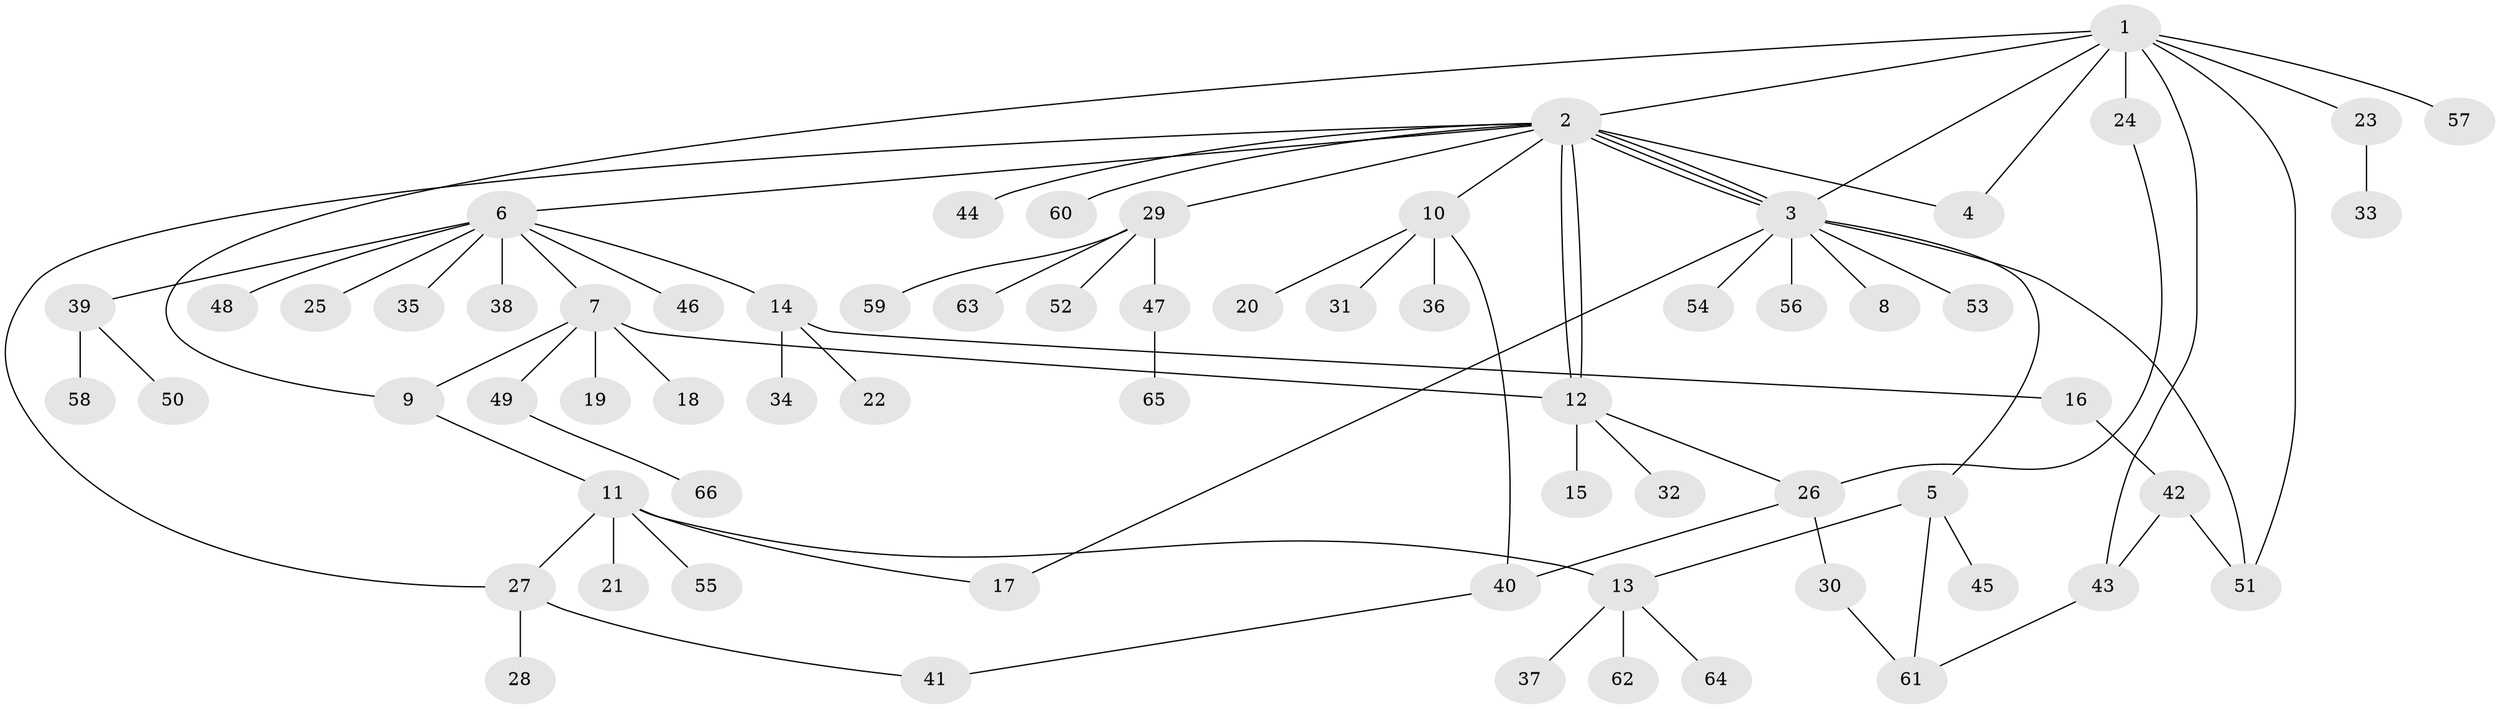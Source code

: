 // Generated by graph-tools (version 1.1) at 2025/14/03/09/25 04:14:34]
// undirected, 66 vertices, 83 edges
graph export_dot {
graph [start="1"]
  node [color=gray90,style=filled];
  1;
  2;
  3;
  4;
  5;
  6;
  7;
  8;
  9;
  10;
  11;
  12;
  13;
  14;
  15;
  16;
  17;
  18;
  19;
  20;
  21;
  22;
  23;
  24;
  25;
  26;
  27;
  28;
  29;
  30;
  31;
  32;
  33;
  34;
  35;
  36;
  37;
  38;
  39;
  40;
  41;
  42;
  43;
  44;
  45;
  46;
  47;
  48;
  49;
  50;
  51;
  52;
  53;
  54;
  55;
  56;
  57;
  58;
  59;
  60;
  61;
  62;
  63;
  64;
  65;
  66;
  1 -- 2;
  1 -- 3;
  1 -- 4;
  1 -- 9;
  1 -- 23;
  1 -- 24;
  1 -- 43;
  1 -- 51;
  1 -- 57;
  2 -- 3;
  2 -- 3;
  2 -- 3;
  2 -- 4;
  2 -- 6;
  2 -- 10;
  2 -- 12;
  2 -- 12;
  2 -- 27;
  2 -- 29;
  2 -- 44;
  2 -- 60;
  3 -- 5;
  3 -- 8;
  3 -- 17;
  3 -- 51;
  3 -- 53;
  3 -- 54;
  3 -- 56;
  5 -- 13;
  5 -- 45;
  5 -- 61;
  6 -- 7;
  6 -- 14;
  6 -- 25;
  6 -- 35;
  6 -- 38;
  6 -- 39;
  6 -- 46;
  6 -- 48;
  7 -- 9;
  7 -- 12;
  7 -- 18;
  7 -- 19;
  7 -- 49;
  9 -- 11;
  10 -- 20;
  10 -- 31;
  10 -- 36;
  10 -- 40;
  11 -- 13;
  11 -- 17;
  11 -- 21;
  11 -- 27;
  11 -- 55;
  12 -- 15;
  12 -- 26;
  12 -- 32;
  13 -- 37;
  13 -- 62;
  13 -- 64;
  14 -- 16;
  14 -- 22;
  14 -- 34;
  16 -- 42;
  23 -- 33;
  24 -- 26;
  26 -- 30;
  26 -- 40;
  27 -- 28;
  27 -- 41;
  29 -- 47;
  29 -- 52;
  29 -- 59;
  29 -- 63;
  30 -- 61;
  39 -- 50;
  39 -- 58;
  40 -- 41;
  42 -- 43;
  42 -- 51;
  43 -- 61;
  47 -- 65;
  49 -- 66;
}
